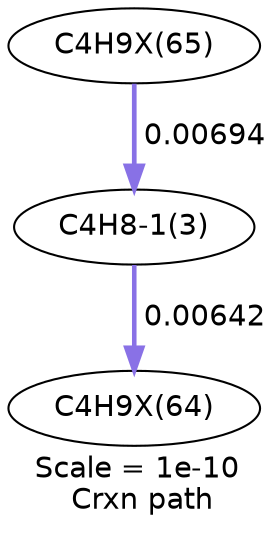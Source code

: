 digraph reaction_paths {
center=1;
s15 -> s6[fontname="Helvetica", style="setlinewidth(2.25)", arrowsize=1.12, color="0.7, 0.507, 0.9"
, label=" 0.00694"];
s6 -> s14[fontname="Helvetica", style="setlinewidth(2.19)", arrowsize=1.09, color="0.7, 0.506, 0.9"
, label=" 0.00642"];
s6 [ fontname="Helvetica", label="C4H8-1(3)"];
s14 [ fontname="Helvetica", label="C4H9X(64)"];
s15 [ fontname="Helvetica", label="C4H9X(65)"];
 label = "Scale = 1e-10\l Crxn path";
 fontname = "Helvetica";
}
